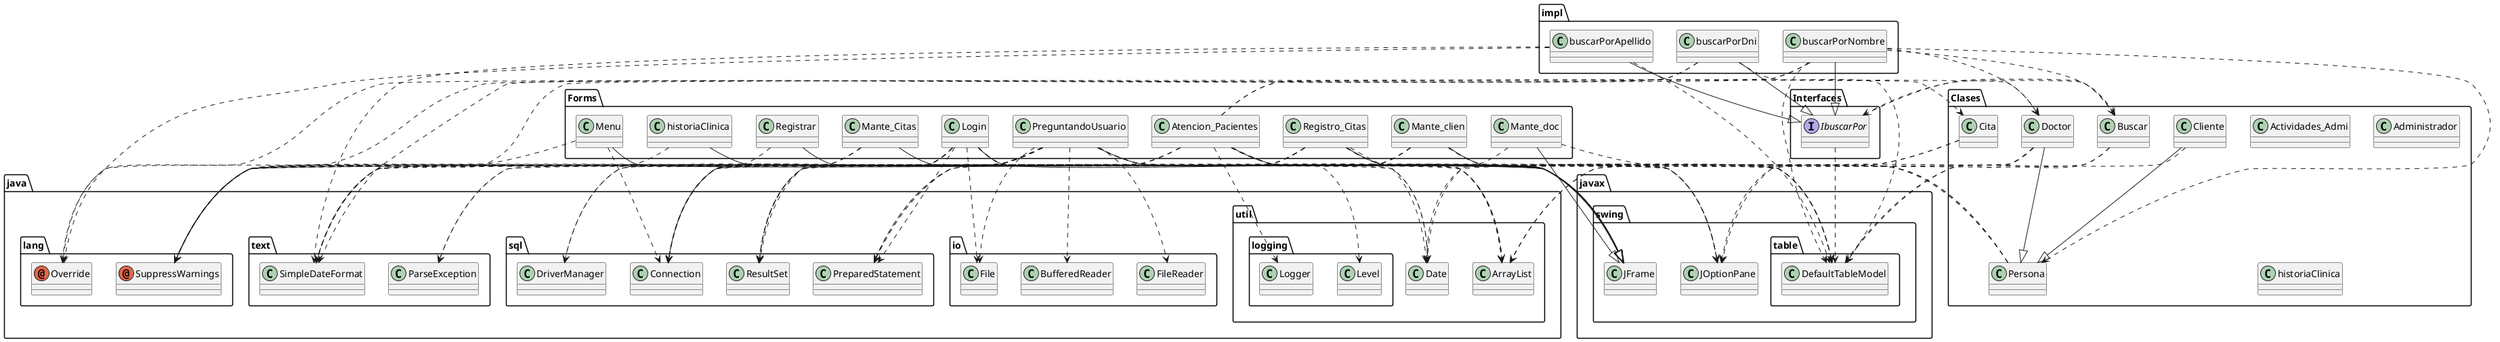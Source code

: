 @startuml
annotation java.lang.Override
annotation java.lang.SuppressWarnings
class Clases.Actividades_Admi
class Clases.Administrador
class Clases.Buscar
class Clases.Cita
class Clases.Cliente
class Clases.Doctor
class Clases.Persona
class Clases.historiaClinica
class Forms.Atencion_Pacientes
class Forms.Login
class Forms.Mante_Citas
class Forms.Mante_clien
class Forms.Mante_doc
class Forms.Menu
class Forms.PreguntandoUsuario
class Forms.Registrar
class Forms.Registro_Citas
class Forms.historiaClinica
class impl.buscarPorApellido
class impl.buscarPorDni
class impl.buscarPorNombre
class java.io.BufferedReader
class java.io.File
class java.io.FileReader
class java.sql.Connection
class java.sql.DriverManager
class java.sql.PreparedStatement
class java.sql.ResultSet
class java.text.ParseException
class java.text.SimpleDateFormat
class java.util.ArrayList
class java.util.Date
class java.util.logging.Level
class java.util.logging.Logger
class javax.swing.JFrame
class javax.swing.JOptionPane
class javax.swing.table.DefaultTableModel
interface Interfaces.IbuscarPor
Clases.Buscar ..> java.util.ArrayList
Clases.Buscar ..> javax.swing.table.DefaultTableModel
Clases.Buscar ..> Interfaces.IbuscarPor
Clases.Cita ..> java.util.ArrayList
Clases.Cita ..> java.util.Date
Clases.Cliente --|> Clases.Persona
Clases.Cliente ..> javax.swing.JOptionPane
Clases.Doctor --|> Clases.Persona
Clases.Doctor ..> java.text.ParseException
Clases.Doctor ..> java.text.SimpleDateFormat
Clases.Doctor ..> javax.swing.table.DefaultTableModel
Clases.Persona ..> java.sql.ResultSet
Clases.Persona ..> java.util.Date
Clases.Persona ..> javax.swing.JOptionPane
Forms.Atencion_Pacientes ..> java.lang.SuppressWarnings
Forms.Atencion_Pacientes ..> Clases.Cita
Forms.Atencion_Pacientes ..> Clases.Doctor
Forms.Atencion_Pacientes ..> java.sql.Connection
Forms.Atencion_Pacientes ..> java.text.ParseException
Forms.Atencion_Pacientes ..> java.util.ArrayList
Forms.Atencion_Pacientes ..> java.util.logging.Level
Forms.Atencion_Pacientes ..> java.util.logging.Logger
Forms.Atencion_Pacientes --|> javax.swing.JFrame
Forms.Atencion_Pacientes ..> javax.swing.table.DefaultTableModel
Forms.Login ..> java.lang.SuppressWarnings
Forms.Login ..> java.io.File
Forms.Login ..> java.sql.Connection
Forms.Login ..> java.sql.DriverManager
Forms.Login ..> java.sql.PreparedStatement
Forms.Login ..> java.sql.ResultSet
Forms.Login ..> java.text.SimpleDateFormat
Forms.Login ..> java.util.ArrayList
Forms.Login ..> java.util.Date
Forms.Login --|> javax.swing.JFrame
Forms.Login ..> javax.swing.JOptionPane
Forms.Mante_Citas ..> java.lang.SuppressWarnings
Forms.Mante_Citas ..> java.sql.Connection
Forms.Mante_Citas --|> javax.swing.JFrame
Forms.Mante_clien ..> java.lang.SuppressWarnings
Forms.Mante_clien ..> java.sql.Connection
Forms.Mante_clien ..> java.sql.PreparedStatement
Forms.Mante_clien ..> java.sql.ResultSet
Forms.Mante_clien --|> javax.swing.JFrame
Forms.Mante_clien ..> javax.swing.JOptionPane
Forms.Mante_clien ..> javax.swing.table.DefaultTableModel
Forms.Mante_doc ..> java.lang.SuppressWarnings
Forms.Mante_doc --|> javax.swing.JFrame
Forms.Mante_doc ..> javax.swing.table.DefaultTableModel
Forms.Menu ..> java.lang.SuppressWarnings
Forms.Menu ..> java.sql.Connection
Forms.Menu --|> javax.swing.JFrame
Forms.PreguntandoUsuario ..> java.lang.SuppressWarnings
Forms.PreguntandoUsuario ..> java.io.BufferedReader
Forms.PreguntandoUsuario ..> java.io.File
Forms.PreguntandoUsuario ..> java.io.FileReader
Forms.PreguntandoUsuario ..> java.sql.Connection
Forms.PreguntandoUsuario ..> java.sql.DriverManager
Forms.PreguntandoUsuario ..> java.sql.PreparedStatement
Forms.PreguntandoUsuario ..> java.sql.ResultSet
Forms.PreguntandoUsuario ..> java.text.SimpleDateFormat
Forms.PreguntandoUsuario ..> java.util.ArrayList
Forms.PreguntandoUsuario ..> java.util.Date
Forms.PreguntandoUsuario --|> javax.swing.JFrame
Forms.PreguntandoUsuario ..> javax.swing.JOptionPane
Forms.Registrar ..> java.lang.SuppressWarnings
Forms.Registrar --|> javax.swing.JFrame
Forms.Registro_Citas ..> java.lang.SuppressWarnings
Forms.Registro_Citas ..> java.sql.Connection
Forms.Registro_Citas ..> java.sql.PreparedStatement
Forms.Registro_Citas ..> java.sql.ResultSet
Forms.Registro_Citas ..> java.text.SimpleDateFormat
Forms.Registro_Citas ..> java.util.ArrayList
Forms.Registro_Citas ..> java.util.Date
Forms.Registro_Citas --|> javax.swing.JFrame
Forms.Registro_Citas ..> javax.swing.JOptionPane
Forms.Registro_Citas ..> javax.swing.table.DefaultTableModel
Forms.historiaClinica ..> java.lang.SuppressWarnings
Forms.historiaClinica --|> javax.swing.JFrame
impl.buscarPorApellido ..> java.lang.Override
impl.buscarPorApellido ..> java.text.SimpleDateFormat
impl.buscarPorApellido ..> javax.swing.table.DefaultTableModel
impl.buscarPorApellido --|> Interfaces.IbuscarPor
impl.buscarPorDni ..> java.lang.Override
impl.buscarPorDni ..> java.text.SimpleDateFormat
impl.buscarPorDni ..> javax.swing.table.DefaultTableModel
impl.buscarPorDni --|> Interfaces.IbuscarPor
impl.buscarPorNombre ..> java.lang.Override
impl.buscarPorNombre ..> Clases.Buscar
impl.buscarPorNombre ..> Clases.Doctor
impl.buscarPorNombre ..> Clases.Persona
impl.buscarPorNombre ..> java.text.SimpleDateFormat
impl.buscarPorNombre ..> javax.swing.table.DefaultTableModel
impl.buscarPorNombre --|> Interfaces.IbuscarPor
Interfaces.IbuscarPor ..> Clases.Buscar
Interfaces.IbuscarPor ..> javax.swing.table.DefaultTableModel
@enduml